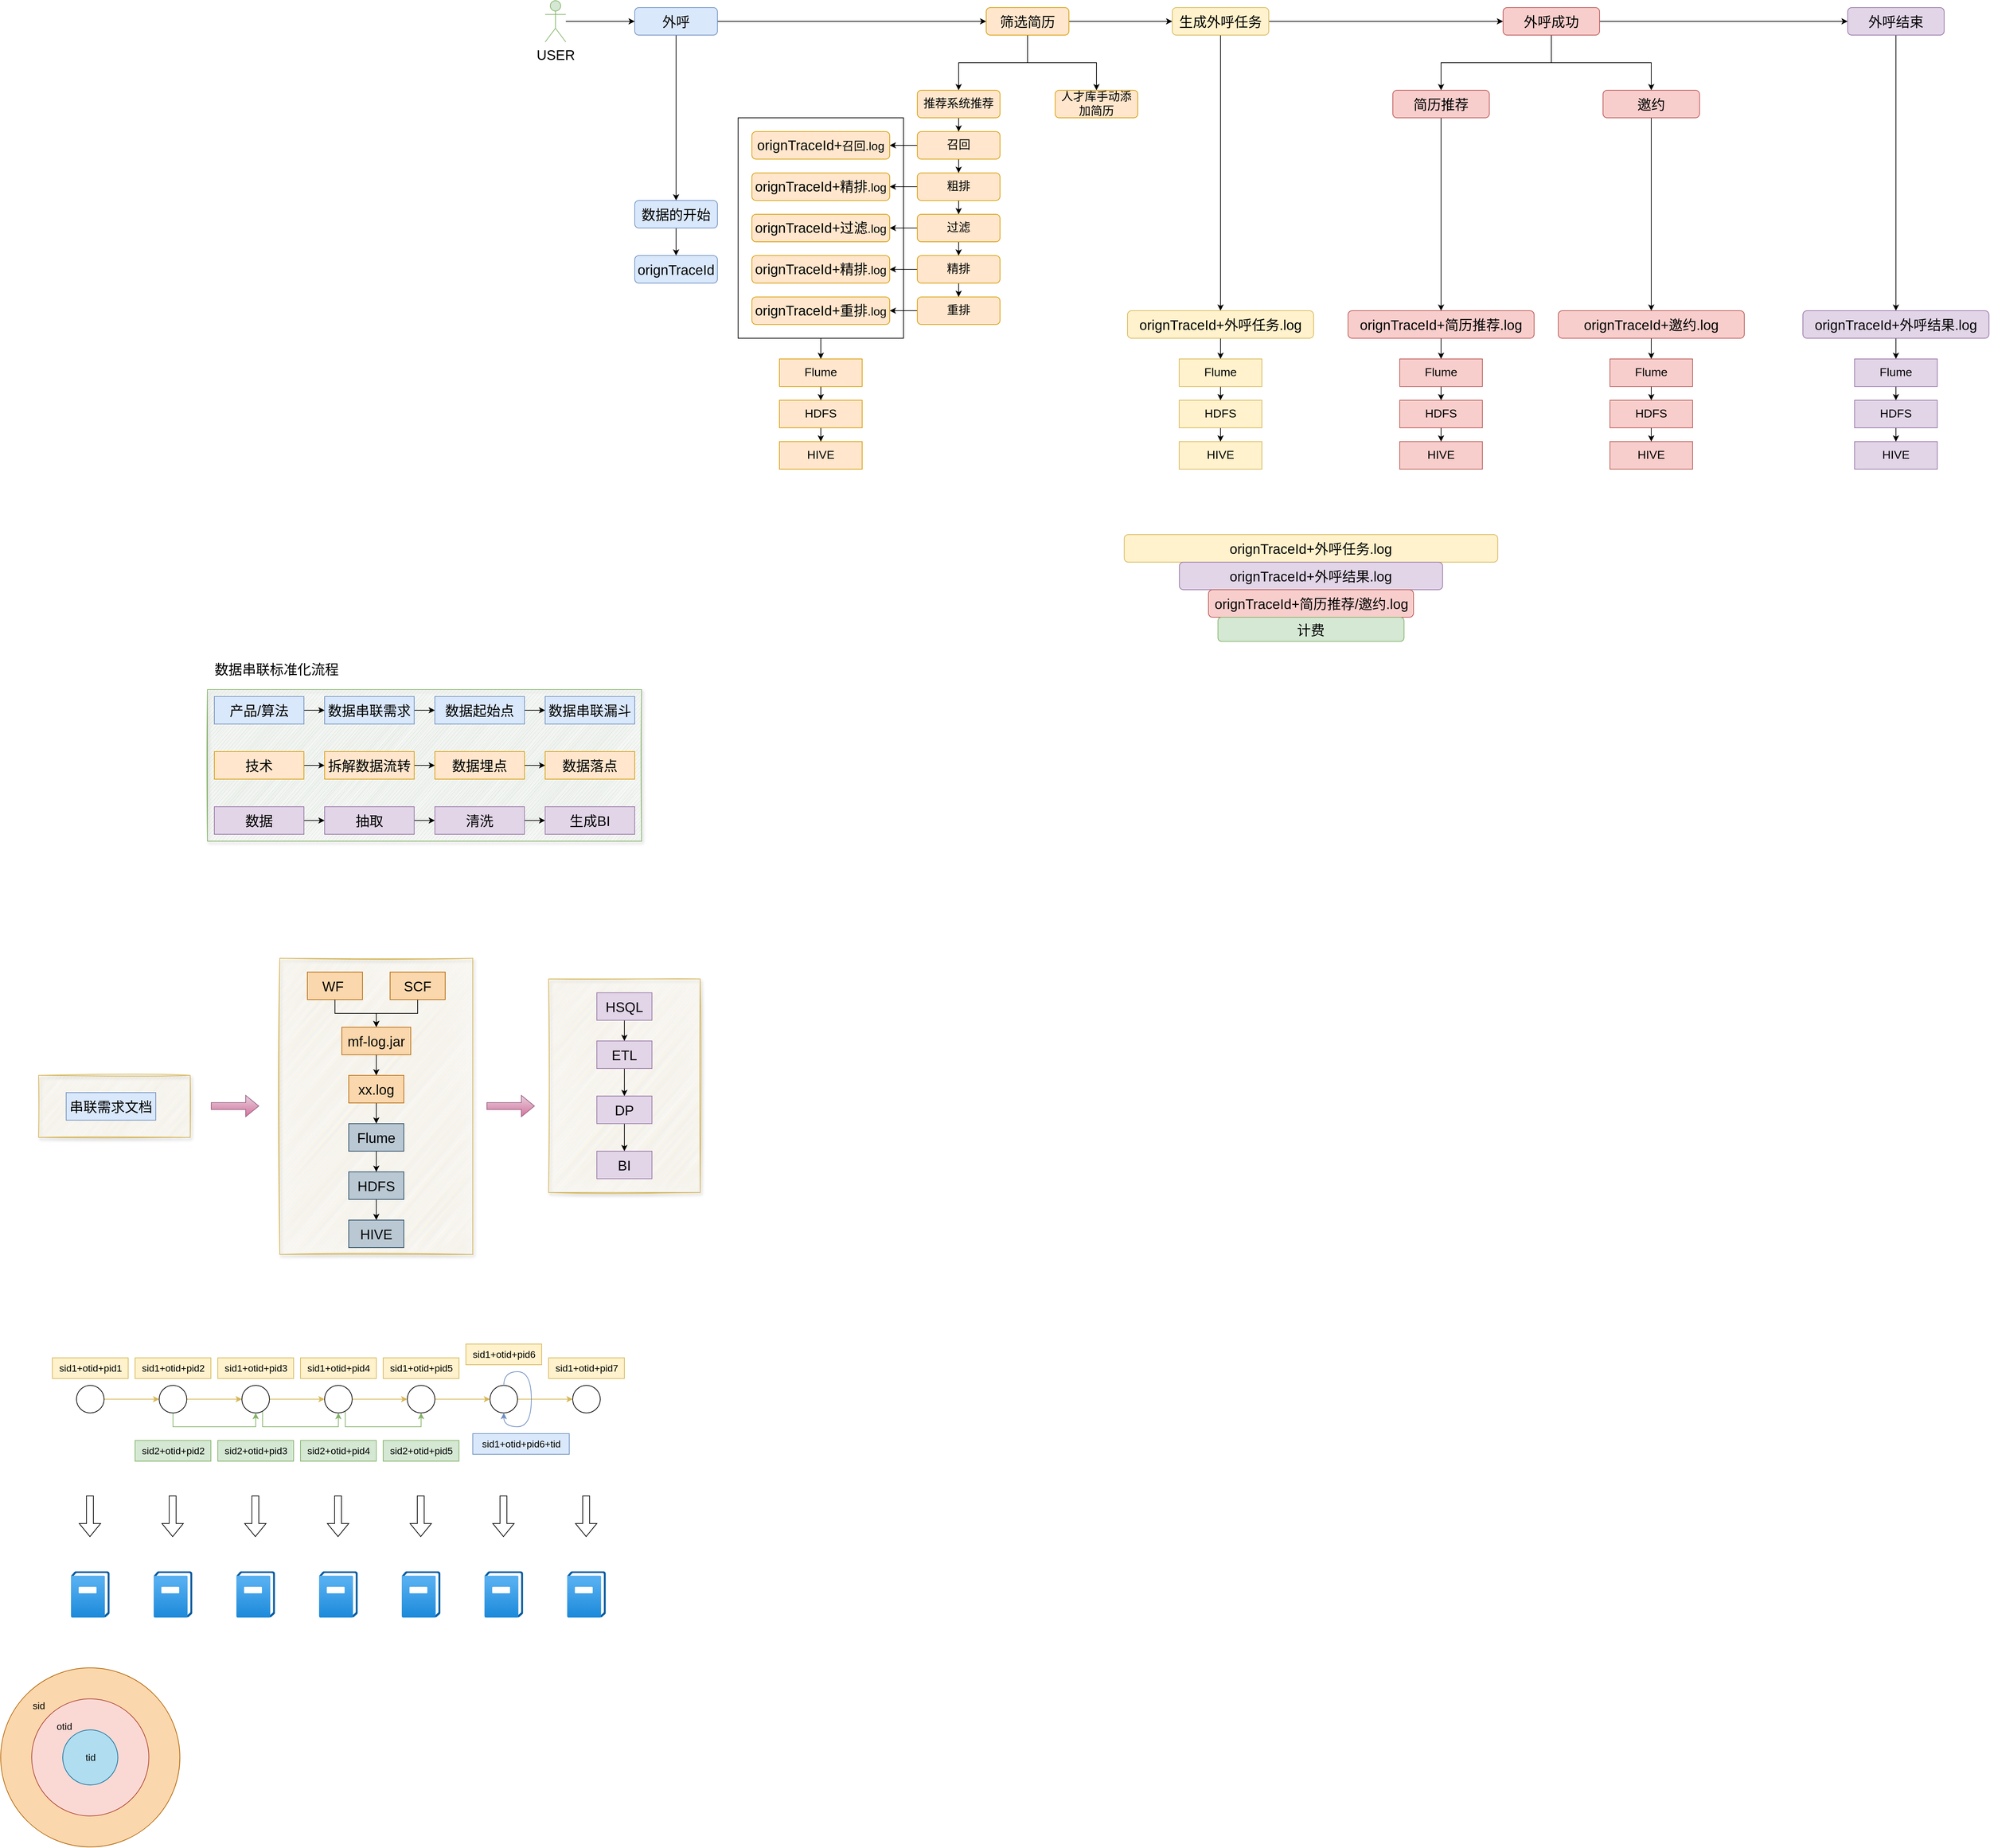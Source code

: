 <mxfile version="20.0.3" type="github">
  <diagram id="xOUsxIlK6oIiUv3rC6Rv" name="第 1 页">
    <mxGraphModel dx="2546" dy="614" grid="1" gridSize="10" guides="1" tooltips="1" connect="1" arrows="1" fold="1" page="0" pageScale="1" pageWidth="827" pageHeight="1169" math="0" shadow="0">
      <root>
        <mxCell id="0" />
        <mxCell id="1" parent="0" />
        <mxCell id="oA8SyphGOp0ClJ99qhTZ-39" value="" style="rounded=0;whiteSpace=wrap;html=1;shadow=1;glass=0;sketch=1;fontSize=20;fillColor=#fff2cc;strokeColor=#d6b656;" parent="1" vertex="1">
          <mxGeometry x="-1025" y="1540" width="280" height="430" as="geometry" />
        </mxCell>
        <mxCell id="oA8SyphGOp0ClJ99qhTZ-24" value="" style="rounded=0;whiteSpace=wrap;html=1;fontSize=20;fillColor=#d5e8d4;strokeColor=#82b366;glass=0;sketch=1;shadow=1;" parent="1" vertex="1">
          <mxGeometry x="-1130" y="1150" width="630" height="220" as="geometry" />
        </mxCell>
        <mxCell id="tTsnOzftI8GA2xI-hcc--51" value="" style="edgeStyle=orthogonalEdgeStyle;rounded=0;orthogonalLoop=1;jettySize=auto;html=1;fontSize=17;" parent="1" source="tTsnOzftI8GA2xI-hcc--47" target="tTsnOzftI8GA2xI-hcc--50" edge="1">
          <mxGeometry relative="1" as="geometry" />
        </mxCell>
        <mxCell id="tTsnOzftI8GA2xI-hcc--47" value="" style="rounded=0;whiteSpace=wrap;html=1;fontSize=17;" parent="1" vertex="1">
          <mxGeometry x="-360" y="320" width="240" height="320" as="geometry" />
        </mxCell>
        <mxCell id="tTsnOzftI8GA2xI-hcc--3" value="" style="edgeStyle=orthogonalEdgeStyle;rounded=0;orthogonalLoop=1;jettySize=auto;html=1;fontSize=20;" parent="1" source="tTsnOzftI8GA2xI-hcc--1" target="tTsnOzftI8GA2xI-hcc--2" edge="1">
          <mxGeometry relative="1" as="geometry" />
        </mxCell>
        <mxCell id="tTsnOzftI8GA2xI-hcc--17" value="" style="edgeStyle=orthogonalEdgeStyle;rounded=0;orthogonalLoop=1;jettySize=auto;html=1;fontSize=17;" parent="1" source="tTsnOzftI8GA2xI-hcc--1" target="tTsnOzftI8GA2xI-hcc--16" edge="1">
          <mxGeometry relative="1" as="geometry" />
        </mxCell>
        <mxCell id="tTsnOzftI8GA2xI-hcc--1" value="外呼" style="rounded=1;whiteSpace=wrap;html=1;fontSize=20;fillColor=#dae8fc;strokeColor=#6c8ebf;" parent="1" vertex="1">
          <mxGeometry x="-510" y="160" width="120" height="40" as="geometry" />
        </mxCell>
        <mxCell id="tTsnOzftI8GA2xI-hcc--5" value="" style="edgeStyle=orthogonalEdgeStyle;rounded=0;orthogonalLoop=1;jettySize=auto;html=1;fontSize=20;" parent="1" source="tTsnOzftI8GA2xI-hcc--2" target="tTsnOzftI8GA2xI-hcc--4" edge="1">
          <mxGeometry relative="1" as="geometry" />
        </mxCell>
        <mxCell id="tTsnOzftI8GA2xI-hcc--13" value="" style="edgeStyle=orthogonalEdgeStyle;rounded=0;orthogonalLoop=1;jettySize=auto;html=1;fontSize=20;" parent="1" source="tTsnOzftI8GA2xI-hcc--2" target="tTsnOzftI8GA2xI-hcc--12" edge="1">
          <mxGeometry relative="1" as="geometry" />
        </mxCell>
        <mxCell id="tTsnOzftI8GA2xI-hcc--15" value="" style="edgeStyle=orthogonalEdgeStyle;rounded=0;orthogonalLoop=1;jettySize=auto;html=1;fontSize=20;" parent="1" source="tTsnOzftI8GA2xI-hcc--2" target="tTsnOzftI8GA2xI-hcc--14" edge="1">
          <mxGeometry relative="1" as="geometry" />
        </mxCell>
        <mxCell id="tTsnOzftI8GA2xI-hcc--2" value="筛选简历" style="rounded=1;whiteSpace=wrap;html=1;fontSize=20;fillColor=#ffe6cc;strokeColor=#d79b00;" parent="1" vertex="1">
          <mxGeometry y="160" width="120" height="40" as="geometry" />
        </mxCell>
        <mxCell id="tTsnOzftI8GA2xI-hcc--7" value="" style="edgeStyle=orthogonalEdgeStyle;rounded=0;orthogonalLoop=1;jettySize=auto;html=1;fontSize=20;" parent="1" source="tTsnOzftI8GA2xI-hcc--4" target="tTsnOzftI8GA2xI-hcc--6" edge="1">
          <mxGeometry relative="1" as="geometry" />
        </mxCell>
        <mxCell id="tTsnOzftI8GA2xI-hcc--63" value="" style="edgeStyle=orthogonalEdgeStyle;rounded=0;orthogonalLoop=1;jettySize=auto;html=1;fontSize=17;" parent="1" source="tTsnOzftI8GA2xI-hcc--4" target="tTsnOzftI8GA2xI-hcc--62" edge="1">
          <mxGeometry relative="1" as="geometry" />
        </mxCell>
        <mxCell id="tTsnOzftI8GA2xI-hcc--4" value="生成外呼任务" style="rounded=1;whiteSpace=wrap;html=1;fontSize=20;fillColor=#fff2cc;strokeColor=#d6b656;" parent="1" vertex="1">
          <mxGeometry x="270" y="160" width="140" height="40" as="geometry" />
        </mxCell>
        <mxCell id="tTsnOzftI8GA2xI-hcc--9" value="" style="edgeStyle=orthogonalEdgeStyle;rounded=0;orthogonalLoop=1;jettySize=auto;html=1;fontSize=20;" parent="1" source="tTsnOzftI8GA2xI-hcc--6" target="tTsnOzftI8GA2xI-hcc--8" edge="1">
          <mxGeometry relative="1" as="geometry" />
        </mxCell>
        <mxCell id="tTsnOzftI8GA2xI-hcc--19" value="" style="edgeStyle=orthogonalEdgeStyle;rounded=0;orthogonalLoop=1;jettySize=auto;html=1;fontSize=17;" parent="1" source="tTsnOzftI8GA2xI-hcc--6" target="tTsnOzftI8GA2xI-hcc--18" edge="1">
          <mxGeometry relative="1" as="geometry">
            <Array as="points">
              <mxPoint x="820" y="240" />
              <mxPoint x="660" y="240" />
            </Array>
          </mxGeometry>
        </mxCell>
        <mxCell id="tTsnOzftI8GA2xI-hcc--87" style="edgeStyle=orthogonalEdgeStyle;rounded=0;orthogonalLoop=1;jettySize=auto;html=1;entryX=0.5;entryY=0;entryDx=0;entryDy=0;fontSize=17;" parent="1" source="tTsnOzftI8GA2xI-hcc--6" target="tTsnOzftI8GA2xI-hcc--20" edge="1">
          <mxGeometry relative="1" as="geometry">
            <Array as="points">
              <mxPoint x="820" y="240" />
              <mxPoint x="965" y="240" />
            </Array>
          </mxGeometry>
        </mxCell>
        <mxCell id="tTsnOzftI8GA2xI-hcc--6" value="外呼成功" style="rounded=1;whiteSpace=wrap;html=1;fontSize=20;fillColor=#f8cecc;strokeColor=#b85450;" parent="1" vertex="1">
          <mxGeometry x="750" y="160" width="140" height="40" as="geometry" />
        </mxCell>
        <mxCell id="tTsnOzftI8GA2xI-hcc--95" style="edgeStyle=orthogonalEdgeStyle;rounded=0;orthogonalLoop=1;jettySize=auto;html=1;entryX=0.5;entryY=0;entryDx=0;entryDy=0;fontSize=17;" parent="1" source="tTsnOzftI8GA2xI-hcc--8" target="tTsnOzftI8GA2xI-hcc--89" edge="1">
          <mxGeometry relative="1" as="geometry" />
        </mxCell>
        <mxCell id="tTsnOzftI8GA2xI-hcc--8" value="外呼结束" style="rounded=1;whiteSpace=wrap;html=1;fontSize=20;fillColor=#e1d5e7;strokeColor=#9673a6;" parent="1" vertex="1">
          <mxGeometry x="1250" y="160" width="140" height="40" as="geometry" />
        </mxCell>
        <mxCell id="tTsnOzftI8GA2xI-hcc--11" style="edgeStyle=orthogonalEdgeStyle;rounded=0;orthogonalLoop=1;jettySize=auto;html=1;entryX=0;entryY=0.5;entryDx=0;entryDy=0;fontSize=20;" parent="1" source="tTsnOzftI8GA2xI-hcc--10" target="tTsnOzftI8GA2xI-hcc--1" edge="1">
          <mxGeometry relative="1" as="geometry" />
        </mxCell>
        <mxCell id="tTsnOzftI8GA2xI-hcc--10" value="USER" style="shape=umlActor;verticalLabelPosition=bottom;verticalAlign=top;html=1;outlineConnect=0;fontSize=20;fillColor=#d5e8d4;strokeColor=#82b366;" parent="1" vertex="1">
          <mxGeometry x="-640" y="150" width="30" height="60" as="geometry" />
        </mxCell>
        <mxCell id="tTsnOzftI8GA2xI-hcc--25" value="" style="edgeStyle=orthogonalEdgeStyle;rounded=0;orthogonalLoop=1;jettySize=auto;html=1;fontSize=17;" parent="1" source="tTsnOzftI8GA2xI-hcc--12" target="tTsnOzftI8GA2xI-hcc--24" edge="1">
          <mxGeometry relative="1" as="geometry" />
        </mxCell>
        <mxCell id="tTsnOzftI8GA2xI-hcc--12" value="推荐系统推荐" style="rounded=1;whiteSpace=wrap;html=1;fontSize=17;fillColor=#ffe6cc;strokeColor=#d79b00;" parent="1" vertex="1">
          <mxGeometry x="-100" y="280" width="120" height="40" as="geometry" />
        </mxCell>
        <mxCell id="tTsnOzftI8GA2xI-hcc--14" value="人才库手动添加简历" style="rounded=1;whiteSpace=wrap;html=1;fontSize=17;fillColor=#ffe6cc;strokeColor=#d79b00;" parent="1" vertex="1">
          <mxGeometry x="100" y="280" width="120" height="40" as="geometry" />
        </mxCell>
        <mxCell id="tTsnOzftI8GA2xI-hcc--23" value="" style="edgeStyle=orthogonalEdgeStyle;rounded=0;orthogonalLoop=1;jettySize=auto;html=1;fontSize=17;" parent="1" source="tTsnOzftI8GA2xI-hcc--16" target="tTsnOzftI8GA2xI-hcc--22" edge="1">
          <mxGeometry relative="1" as="geometry" />
        </mxCell>
        <mxCell id="tTsnOzftI8GA2xI-hcc--16" value="数据的开始" style="rounded=1;whiteSpace=wrap;html=1;fontSize=20;fillColor=#dae8fc;strokeColor=#6c8ebf;" parent="1" vertex="1">
          <mxGeometry x="-510" y="440" width="120" height="40" as="geometry" />
        </mxCell>
        <mxCell id="tTsnOzftI8GA2xI-hcc--85" style="edgeStyle=orthogonalEdgeStyle;rounded=0;orthogonalLoop=1;jettySize=auto;html=1;entryX=0.5;entryY=0;entryDx=0;entryDy=0;fontSize=17;" parent="1" source="tTsnOzftI8GA2xI-hcc--18" target="tTsnOzftI8GA2xI-hcc--72" edge="1">
          <mxGeometry relative="1" as="geometry" />
        </mxCell>
        <mxCell id="tTsnOzftI8GA2xI-hcc--18" value="简历推荐" style="rounded=1;whiteSpace=wrap;html=1;fontSize=20;fillColor=#f8cecc;strokeColor=#b85450;" parent="1" vertex="1">
          <mxGeometry x="590" y="280" width="140" height="40" as="geometry" />
        </mxCell>
        <mxCell id="tTsnOzftI8GA2xI-hcc--86" style="edgeStyle=orthogonalEdgeStyle;rounded=0;orthogonalLoop=1;jettySize=auto;html=1;fontSize=17;" parent="1" source="tTsnOzftI8GA2xI-hcc--20" target="tTsnOzftI8GA2xI-hcc--79" edge="1">
          <mxGeometry relative="1" as="geometry" />
        </mxCell>
        <mxCell id="tTsnOzftI8GA2xI-hcc--20" value="邀约" style="rounded=1;whiteSpace=wrap;html=1;fontSize=20;fillColor=#f8cecc;strokeColor=#b85450;" parent="1" vertex="1">
          <mxGeometry x="895" y="280" width="140" height="40" as="geometry" />
        </mxCell>
        <mxCell id="tTsnOzftI8GA2xI-hcc--22" value="orignTraceId" style="rounded=1;whiteSpace=wrap;html=1;fontSize=20;fillColor=#dae8fc;strokeColor=#6c8ebf;" parent="1" vertex="1">
          <mxGeometry x="-510" y="520" width="120" height="40" as="geometry" />
        </mxCell>
        <mxCell id="tTsnOzftI8GA2xI-hcc--27" value="" style="edgeStyle=orthogonalEdgeStyle;rounded=0;orthogonalLoop=1;jettySize=auto;html=1;fontSize=17;" parent="1" source="tTsnOzftI8GA2xI-hcc--24" target="tTsnOzftI8GA2xI-hcc--26" edge="1">
          <mxGeometry relative="1" as="geometry" />
        </mxCell>
        <mxCell id="tTsnOzftI8GA2xI-hcc--46" style="edgeStyle=orthogonalEdgeStyle;rounded=0;orthogonalLoop=1;jettySize=auto;html=1;fontSize=17;" parent="1" source="tTsnOzftI8GA2xI-hcc--24" target="tTsnOzftI8GA2xI-hcc--34" edge="1">
          <mxGeometry relative="1" as="geometry" />
        </mxCell>
        <mxCell id="tTsnOzftI8GA2xI-hcc--24" value="召回" style="rounded=1;whiteSpace=wrap;html=1;fontSize=17;fillColor=#ffe6cc;strokeColor=#d79b00;" parent="1" vertex="1">
          <mxGeometry x="-100" y="340" width="120" height="40" as="geometry" />
        </mxCell>
        <mxCell id="tTsnOzftI8GA2xI-hcc--29" value="" style="edgeStyle=orthogonalEdgeStyle;rounded=0;orthogonalLoop=1;jettySize=auto;html=1;fontSize=17;" parent="1" source="tTsnOzftI8GA2xI-hcc--26" target="tTsnOzftI8GA2xI-hcc--28" edge="1">
          <mxGeometry relative="1" as="geometry" />
        </mxCell>
        <mxCell id="tTsnOzftI8GA2xI-hcc--44" style="edgeStyle=orthogonalEdgeStyle;rounded=0;orthogonalLoop=1;jettySize=auto;html=1;fontSize=17;" parent="1" source="tTsnOzftI8GA2xI-hcc--26" target="tTsnOzftI8GA2xI-hcc--36" edge="1">
          <mxGeometry relative="1" as="geometry" />
        </mxCell>
        <mxCell id="tTsnOzftI8GA2xI-hcc--26" value="粗排" style="rounded=1;whiteSpace=wrap;html=1;fontSize=17;fillColor=#ffe6cc;strokeColor=#d79b00;" parent="1" vertex="1">
          <mxGeometry x="-100" y="400" width="120" height="40" as="geometry" />
        </mxCell>
        <mxCell id="tTsnOzftI8GA2xI-hcc--31" value="" style="edgeStyle=orthogonalEdgeStyle;rounded=0;orthogonalLoop=1;jettySize=auto;html=1;fontSize=17;" parent="1" source="tTsnOzftI8GA2xI-hcc--28" target="tTsnOzftI8GA2xI-hcc--30" edge="1">
          <mxGeometry relative="1" as="geometry" />
        </mxCell>
        <mxCell id="tTsnOzftI8GA2xI-hcc--45" style="edgeStyle=orthogonalEdgeStyle;rounded=0;orthogonalLoop=1;jettySize=auto;html=1;fontSize=17;" parent="1" source="tTsnOzftI8GA2xI-hcc--28" target="tTsnOzftI8GA2xI-hcc--37" edge="1">
          <mxGeometry relative="1" as="geometry" />
        </mxCell>
        <mxCell id="tTsnOzftI8GA2xI-hcc--28" value="过滤" style="rounded=1;whiteSpace=wrap;html=1;fontSize=17;fillColor=#ffe6cc;strokeColor=#d79b00;" parent="1" vertex="1">
          <mxGeometry x="-100" y="460" width="120" height="40" as="geometry" />
        </mxCell>
        <mxCell id="tTsnOzftI8GA2xI-hcc--33" value="" style="edgeStyle=orthogonalEdgeStyle;rounded=0;orthogonalLoop=1;jettySize=auto;html=1;fontSize=17;" parent="1" source="tTsnOzftI8GA2xI-hcc--30" target="tTsnOzftI8GA2xI-hcc--32" edge="1">
          <mxGeometry relative="1" as="geometry" />
        </mxCell>
        <mxCell id="tTsnOzftI8GA2xI-hcc--42" style="edgeStyle=orthogonalEdgeStyle;rounded=0;orthogonalLoop=1;jettySize=auto;html=1;fontSize=17;" parent="1" source="tTsnOzftI8GA2xI-hcc--30" target="tTsnOzftI8GA2xI-hcc--38" edge="1">
          <mxGeometry relative="1" as="geometry" />
        </mxCell>
        <mxCell id="tTsnOzftI8GA2xI-hcc--30" value="精排" style="rounded=1;whiteSpace=wrap;html=1;fontSize=17;fillColor=#ffe6cc;strokeColor=#d79b00;" parent="1" vertex="1">
          <mxGeometry x="-100" y="520" width="120" height="40" as="geometry" />
        </mxCell>
        <mxCell id="tTsnOzftI8GA2xI-hcc--43" style="edgeStyle=orthogonalEdgeStyle;rounded=0;orthogonalLoop=1;jettySize=auto;html=1;fontSize=17;" parent="1" source="tTsnOzftI8GA2xI-hcc--32" target="tTsnOzftI8GA2xI-hcc--39" edge="1">
          <mxGeometry relative="1" as="geometry" />
        </mxCell>
        <mxCell id="tTsnOzftI8GA2xI-hcc--32" value="重排" style="rounded=1;whiteSpace=wrap;html=1;fontSize=17;fillColor=#ffe6cc;strokeColor=#d79b00;" parent="1" vertex="1">
          <mxGeometry x="-100" y="580" width="120" height="40" as="geometry" />
        </mxCell>
        <mxCell id="tTsnOzftI8GA2xI-hcc--34" value="&lt;span style=&quot;font-size: 20px;&quot;&gt;orignTraceId+&lt;/span&gt;召回.log" style="rounded=1;whiteSpace=wrap;html=1;fontSize=17;fillColor=#ffe6cc;strokeColor=#d79b00;" parent="1" vertex="1">
          <mxGeometry x="-340" y="340" width="200" height="40" as="geometry" />
        </mxCell>
        <mxCell id="tTsnOzftI8GA2xI-hcc--36" value="&lt;span style=&quot;font-size: 20px;&quot;&gt;orignTraceId+精排&lt;/span&gt;.log" style="rounded=1;whiteSpace=wrap;html=1;fontSize=17;fillColor=#ffe6cc;strokeColor=#d79b00;" parent="1" vertex="1">
          <mxGeometry x="-340" y="400" width="200" height="40" as="geometry" />
        </mxCell>
        <mxCell id="tTsnOzftI8GA2xI-hcc--37" value="&lt;span style=&quot;font-size: 20px;&quot;&gt;orignTraceId+过滤&lt;/span&gt;.log" style="rounded=1;whiteSpace=wrap;html=1;fontSize=17;fillColor=#ffe6cc;strokeColor=#d79b00;" parent="1" vertex="1">
          <mxGeometry x="-340" y="460" width="200" height="40" as="geometry" />
        </mxCell>
        <mxCell id="tTsnOzftI8GA2xI-hcc--38" value="&lt;span style=&quot;font-size: 20px;&quot;&gt;orignTraceId+精排&lt;/span&gt;.log" style="rounded=1;whiteSpace=wrap;html=1;fontSize=17;fillColor=#ffe6cc;strokeColor=#d79b00;" parent="1" vertex="1">
          <mxGeometry x="-340" y="520" width="200" height="40" as="geometry" />
        </mxCell>
        <mxCell id="tTsnOzftI8GA2xI-hcc--39" value="&lt;span style=&quot;font-size: 20px;&quot;&gt;orignTraceId+重排&lt;/span&gt;.log" style="rounded=1;whiteSpace=wrap;html=1;fontSize=17;fillColor=#ffe6cc;strokeColor=#d79b00;" parent="1" vertex="1">
          <mxGeometry x="-340" y="580" width="200" height="40" as="geometry" />
        </mxCell>
        <mxCell id="tTsnOzftI8GA2xI-hcc--53" value="" style="edgeStyle=orthogonalEdgeStyle;rounded=0;orthogonalLoop=1;jettySize=auto;html=1;fontSize=17;" parent="1" source="tTsnOzftI8GA2xI-hcc--50" target="tTsnOzftI8GA2xI-hcc--52" edge="1">
          <mxGeometry relative="1" as="geometry" />
        </mxCell>
        <mxCell id="tTsnOzftI8GA2xI-hcc--50" value="Flume" style="whiteSpace=wrap;html=1;fontSize=17;rounded=0;fillColor=#ffe6cc;strokeColor=#d79b00;" parent="1" vertex="1">
          <mxGeometry x="-300" y="670" width="120" height="40" as="geometry" />
        </mxCell>
        <mxCell id="tTsnOzftI8GA2xI-hcc--55" value="" style="edgeStyle=orthogonalEdgeStyle;rounded=0;orthogonalLoop=1;jettySize=auto;html=1;fontSize=17;" parent="1" source="tTsnOzftI8GA2xI-hcc--52" target="tTsnOzftI8GA2xI-hcc--54" edge="1">
          <mxGeometry relative="1" as="geometry" />
        </mxCell>
        <mxCell id="tTsnOzftI8GA2xI-hcc--52" value="HDFS" style="whiteSpace=wrap;html=1;fontSize=17;rounded=0;fillColor=#ffe6cc;strokeColor=#d79b00;" parent="1" vertex="1">
          <mxGeometry x="-300" y="730" width="120" height="40" as="geometry" />
        </mxCell>
        <mxCell id="tTsnOzftI8GA2xI-hcc--54" value="HIVE" style="whiteSpace=wrap;html=1;fontSize=17;rounded=0;fillColor=#ffe6cc;strokeColor=#d79b00;" parent="1" vertex="1">
          <mxGeometry x="-300" y="790" width="120" height="40" as="geometry" />
        </mxCell>
        <mxCell id="tTsnOzftI8GA2xI-hcc--70" style="edgeStyle=orthogonalEdgeStyle;rounded=0;orthogonalLoop=1;jettySize=auto;html=1;entryX=0.5;entryY=0;entryDx=0;entryDy=0;fontSize=17;" parent="1" source="tTsnOzftI8GA2xI-hcc--62" target="tTsnOzftI8GA2xI-hcc--66" edge="1">
          <mxGeometry relative="1" as="geometry" />
        </mxCell>
        <mxCell id="tTsnOzftI8GA2xI-hcc--62" value="orignTraceId+外呼任务.log" style="rounded=1;whiteSpace=wrap;html=1;fontSize=20;fillColor=#fff2cc;strokeColor=#d6b656;" parent="1" vertex="1">
          <mxGeometry x="205" y="600" width="270" height="40" as="geometry" />
        </mxCell>
        <mxCell id="tTsnOzftI8GA2xI-hcc--65" value="" style="edgeStyle=orthogonalEdgeStyle;rounded=0;orthogonalLoop=1;jettySize=auto;html=1;fontSize=17;" parent="1" source="tTsnOzftI8GA2xI-hcc--66" target="tTsnOzftI8GA2xI-hcc--68" edge="1">
          <mxGeometry relative="1" as="geometry" />
        </mxCell>
        <mxCell id="tTsnOzftI8GA2xI-hcc--66" value="Flume" style="whiteSpace=wrap;html=1;fontSize=17;rounded=0;fillColor=#fff2cc;strokeColor=#d6b656;" parent="1" vertex="1">
          <mxGeometry x="280" y="670" width="120" height="40" as="geometry" />
        </mxCell>
        <mxCell id="tTsnOzftI8GA2xI-hcc--67" value="" style="edgeStyle=orthogonalEdgeStyle;rounded=0;orthogonalLoop=1;jettySize=auto;html=1;fontSize=17;" parent="1" source="tTsnOzftI8GA2xI-hcc--68" target="tTsnOzftI8GA2xI-hcc--69" edge="1">
          <mxGeometry relative="1" as="geometry" />
        </mxCell>
        <mxCell id="tTsnOzftI8GA2xI-hcc--68" value="HDFS" style="whiteSpace=wrap;html=1;fontSize=17;rounded=0;fillColor=#fff2cc;strokeColor=#d6b656;" parent="1" vertex="1">
          <mxGeometry x="280" y="730" width="120" height="40" as="geometry" />
        </mxCell>
        <mxCell id="tTsnOzftI8GA2xI-hcc--69" value="HIVE" style="whiteSpace=wrap;html=1;fontSize=17;rounded=0;fillColor=#fff2cc;strokeColor=#d6b656;" parent="1" vertex="1">
          <mxGeometry x="280" y="790" width="120" height="40" as="geometry" />
        </mxCell>
        <mxCell id="tTsnOzftI8GA2xI-hcc--71" style="edgeStyle=orthogonalEdgeStyle;rounded=0;orthogonalLoop=1;jettySize=auto;html=1;entryX=0.5;entryY=0;entryDx=0;entryDy=0;fontSize=17;" parent="1" source="tTsnOzftI8GA2xI-hcc--72" target="tTsnOzftI8GA2xI-hcc--74" edge="1">
          <mxGeometry relative="1" as="geometry" />
        </mxCell>
        <mxCell id="tTsnOzftI8GA2xI-hcc--72" value="orignTraceId+简历推荐.log" style="rounded=1;whiteSpace=wrap;html=1;fontSize=20;fillColor=#f8cecc;strokeColor=#b85450;" parent="1" vertex="1">
          <mxGeometry x="525" y="600" width="270" height="40" as="geometry" />
        </mxCell>
        <mxCell id="tTsnOzftI8GA2xI-hcc--73" value="" style="edgeStyle=orthogonalEdgeStyle;rounded=0;orthogonalLoop=1;jettySize=auto;html=1;fontSize=17;" parent="1" source="tTsnOzftI8GA2xI-hcc--74" target="tTsnOzftI8GA2xI-hcc--76" edge="1">
          <mxGeometry relative="1" as="geometry" />
        </mxCell>
        <mxCell id="tTsnOzftI8GA2xI-hcc--74" value="Flume" style="whiteSpace=wrap;html=1;fontSize=17;rounded=0;fillColor=#f8cecc;strokeColor=#b85450;" parent="1" vertex="1">
          <mxGeometry x="600" y="670" width="120" height="40" as="geometry" />
        </mxCell>
        <mxCell id="tTsnOzftI8GA2xI-hcc--75" value="" style="edgeStyle=orthogonalEdgeStyle;rounded=0;orthogonalLoop=1;jettySize=auto;html=1;fontSize=17;" parent="1" source="tTsnOzftI8GA2xI-hcc--76" target="tTsnOzftI8GA2xI-hcc--77" edge="1">
          <mxGeometry relative="1" as="geometry" />
        </mxCell>
        <mxCell id="tTsnOzftI8GA2xI-hcc--76" value="HDFS" style="whiteSpace=wrap;html=1;fontSize=17;rounded=0;fillColor=#f8cecc;strokeColor=#b85450;" parent="1" vertex="1">
          <mxGeometry x="600" y="730" width="120" height="40" as="geometry" />
        </mxCell>
        <mxCell id="tTsnOzftI8GA2xI-hcc--77" value="HIVE" style="whiteSpace=wrap;html=1;fontSize=17;rounded=0;fillColor=#f8cecc;strokeColor=#b85450;" parent="1" vertex="1">
          <mxGeometry x="600" y="790" width="120" height="40" as="geometry" />
        </mxCell>
        <mxCell id="tTsnOzftI8GA2xI-hcc--78" style="edgeStyle=orthogonalEdgeStyle;rounded=0;orthogonalLoop=1;jettySize=auto;html=1;entryX=0.5;entryY=0;entryDx=0;entryDy=0;fontSize=17;" parent="1" source="tTsnOzftI8GA2xI-hcc--79" target="tTsnOzftI8GA2xI-hcc--81" edge="1">
          <mxGeometry relative="1" as="geometry" />
        </mxCell>
        <mxCell id="tTsnOzftI8GA2xI-hcc--79" value="orignTraceId+邀约.log" style="rounded=1;whiteSpace=wrap;html=1;fontSize=20;fillColor=#f8cecc;strokeColor=#b85450;" parent="1" vertex="1">
          <mxGeometry x="830" y="600" width="270" height="40" as="geometry" />
        </mxCell>
        <mxCell id="tTsnOzftI8GA2xI-hcc--80" value="" style="edgeStyle=orthogonalEdgeStyle;rounded=0;orthogonalLoop=1;jettySize=auto;html=1;fontSize=17;" parent="1" source="tTsnOzftI8GA2xI-hcc--81" target="tTsnOzftI8GA2xI-hcc--83" edge="1">
          <mxGeometry relative="1" as="geometry" />
        </mxCell>
        <mxCell id="tTsnOzftI8GA2xI-hcc--81" value="Flume" style="whiteSpace=wrap;html=1;fontSize=17;rounded=0;fillColor=#f8cecc;strokeColor=#b85450;" parent="1" vertex="1">
          <mxGeometry x="905" y="670" width="120" height="40" as="geometry" />
        </mxCell>
        <mxCell id="tTsnOzftI8GA2xI-hcc--82" value="" style="edgeStyle=orthogonalEdgeStyle;rounded=0;orthogonalLoop=1;jettySize=auto;html=1;fontSize=17;" parent="1" source="tTsnOzftI8GA2xI-hcc--83" target="tTsnOzftI8GA2xI-hcc--84" edge="1">
          <mxGeometry relative="1" as="geometry" />
        </mxCell>
        <mxCell id="tTsnOzftI8GA2xI-hcc--83" value="HDFS" style="whiteSpace=wrap;html=1;fontSize=17;rounded=0;fillColor=#f8cecc;strokeColor=#b85450;" parent="1" vertex="1">
          <mxGeometry x="905" y="730" width="120" height="40" as="geometry" />
        </mxCell>
        <mxCell id="tTsnOzftI8GA2xI-hcc--84" value="HIVE" style="whiteSpace=wrap;html=1;fontSize=17;rounded=0;fillColor=#f8cecc;strokeColor=#b85450;" parent="1" vertex="1">
          <mxGeometry x="905" y="790" width="120" height="40" as="geometry" />
        </mxCell>
        <mxCell id="tTsnOzftI8GA2xI-hcc--88" style="edgeStyle=orthogonalEdgeStyle;rounded=0;orthogonalLoop=1;jettySize=auto;html=1;entryX=0.5;entryY=0;entryDx=0;entryDy=0;fontSize=17;" parent="1" source="tTsnOzftI8GA2xI-hcc--89" target="tTsnOzftI8GA2xI-hcc--91" edge="1">
          <mxGeometry relative="1" as="geometry" />
        </mxCell>
        <mxCell id="tTsnOzftI8GA2xI-hcc--89" value="orignTraceId+外呼结果.log" style="rounded=1;whiteSpace=wrap;html=1;fontSize=20;fillColor=#e1d5e7;strokeColor=#9673a6;" parent="1" vertex="1">
          <mxGeometry x="1185" y="600" width="270" height="40" as="geometry" />
        </mxCell>
        <mxCell id="tTsnOzftI8GA2xI-hcc--90" value="" style="edgeStyle=orthogonalEdgeStyle;rounded=0;orthogonalLoop=1;jettySize=auto;html=1;fontSize=17;" parent="1" source="tTsnOzftI8GA2xI-hcc--91" target="tTsnOzftI8GA2xI-hcc--93" edge="1">
          <mxGeometry relative="1" as="geometry" />
        </mxCell>
        <mxCell id="tTsnOzftI8GA2xI-hcc--91" value="Flume" style="whiteSpace=wrap;html=1;fontSize=17;rounded=0;fillColor=#e1d5e7;strokeColor=#9673a6;" parent="1" vertex="1">
          <mxGeometry x="1260" y="670" width="120" height="40" as="geometry" />
        </mxCell>
        <mxCell id="tTsnOzftI8GA2xI-hcc--92" value="" style="edgeStyle=orthogonalEdgeStyle;rounded=0;orthogonalLoop=1;jettySize=auto;html=1;fontSize=17;" parent="1" source="tTsnOzftI8GA2xI-hcc--93" target="tTsnOzftI8GA2xI-hcc--94" edge="1">
          <mxGeometry relative="1" as="geometry" />
        </mxCell>
        <mxCell id="tTsnOzftI8GA2xI-hcc--93" value="HDFS" style="whiteSpace=wrap;html=1;fontSize=17;rounded=0;fillColor=#e1d5e7;strokeColor=#9673a6;" parent="1" vertex="1">
          <mxGeometry x="1260" y="730" width="120" height="40" as="geometry" />
        </mxCell>
        <mxCell id="tTsnOzftI8GA2xI-hcc--94" value="HIVE" style="whiteSpace=wrap;html=1;fontSize=17;rounded=0;fillColor=#e1d5e7;strokeColor=#9673a6;" parent="1" vertex="1">
          <mxGeometry x="1260" y="790" width="120" height="40" as="geometry" />
        </mxCell>
        <mxCell id="tTsnOzftI8GA2xI-hcc--96" value="orignTraceId+外呼任务.log" style="rounded=1;whiteSpace=wrap;html=1;fontSize=20;fillColor=#fff2cc;strokeColor=#d6b656;" parent="1" vertex="1">
          <mxGeometry x="200.25" y="925" width="542" height="40" as="geometry" />
        </mxCell>
        <mxCell id="tTsnOzftI8GA2xI-hcc--97" value="orignTraceId+外呼结果.log" style="rounded=1;whiteSpace=wrap;html=1;fontSize=20;fillColor=#e1d5e7;strokeColor=#9673a6;" parent="1" vertex="1">
          <mxGeometry x="280.25" y="965" width="382" height="40" as="geometry" />
        </mxCell>
        <mxCell id="tTsnOzftI8GA2xI-hcc--98" value="orignTraceId+简历推荐/邀约.log" style="rounded=1;whiteSpace=wrap;html=1;fontSize=20;fillColor=#f8cecc;strokeColor=#b85450;" parent="1" vertex="1">
          <mxGeometry x="322.5" y="1005" width="297.5" height="40" as="geometry" />
        </mxCell>
        <mxCell id="tTsnOzftI8GA2xI-hcc--99" value="计费" style="rounded=1;whiteSpace=wrap;html=1;fontSize=20;fillColor=#d5e8d4;strokeColor=#82b366;" parent="1" vertex="1">
          <mxGeometry x="336.25" y="1045" width="270" height="35" as="geometry" />
        </mxCell>
        <mxCell id="oA8SyphGOp0ClJ99qhTZ-3" value="" style="edgeStyle=orthogonalEdgeStyle;rounded=0;orthogonalLoop=1;jettySize=auto;html=1;fontSize=20;" parent="1" source="oA8SyphGOp0ClJ99qhTZ-1" target="oA8SyphGOp0ClJ99qhTZ-2" edge="1">
          <mxGeometry relative="1" as="geometry" />
        </mxCell>
        <mxCell id="oA8SyphGOp0ClJ99qhTZ-1" value="数据串联需求" style="rounded=0;whiteSpace=wrap;html=1;fontSize=20;fillColor=#dae8fc;strokeColor=#6c8ebf;" parent="1" vertex="1">
          <mxGeometry x="-960" y="1160" width="130" height="40" as="geometry" />
        </mxCell>
        <mxCell id="oA8SyphGOp0ClJ99qhTZ-5" value="" style="edgeStyle=orthogonalEdgeStyle;rounded=0;orthogonalLoop=1;jettySize=auto;html=1;fontSize=20;" parent="1" source="oA8SyphGOp0ClJ99qhTZ-2" target="oA8SyphGOp0ClJ99qhTZ-4" edge="1">
          <mxGeometry relative="1" as="geometry" />
        </mxCell>
        <mxCell id="oA8SyphGOp0ClJ99qhTZ-2" value="数据起始点" style="rounded=0;whiteSpace=wrap;html=1;fontSize=20;fillColor=#dae8fc;strokeColor=#6c8ebf;" parent="1" vertex="1">
          <mxGeometry x="-800" y="1160" width="130" height="40" as="geometry" />
        </mxCell>
        <mxCell id="oA8SyphGOp0ClJ99qhTZ-4" value="数据串联漏斗" style="rounded=0;whiteSpace=wrap;html=1;fontSize=20;fillColor=#dae8fc;strokeColor=#6c8ebf;" parent="1" vertex="1">
          <mxGeometry x="-640" y="1160" width="130" height="40" as="geometry" />
        </mxCell>
        <mxCell id="oA8SyphGOp0ClJ99qhTZ-7" style="edgeStyle=orthogonalEdgeStyle;rounded=0;orthogonalLoop=1;jettySize=auto;html=1;entryX=0;entryY=0.5;entryDx=0;entryDy=0;fontSize=20;" parent="1" source="oA8SyphGOp0ClJ99qhTZ-6" target="oA8SyphGOp0ClJ99qhTZ-1" edge="1">
          <mxGeometry relative="1" as="geometry" />
        </mxCell>
        <mxCell id="oA8SyphGOp0ClJ99qhTZ-6" value="产品/算法" style="rounded=0;whiteSpace=wrap;html=1;fontSize=20;fillColor=#dae8fc;strokeColor=#6c8ebf;" parent="1" vertex="1">
          <mxGeometry x="-1120" y="1160" width="130" height="40" as="geometry" />
        </mxCell>
        <mxCell id="oA8SyphGOp0ClJ99qhTZ-10" value="" style="edgeStyle=orthogonalEdgeStyle;rounded=0;orthogonalLoop=1;jettySize=auto;html=1;fontSize=20;" parent="1" source="oA8SyphGOp0ClJ99qhTZ-8" target="oA8SyphGOp0ClJ99qhTZ-9" edge="1">
          <mxGeometry relative="1" as="geometry" />
        </mxCell>
        <mxCell id="oA8SyphGOp0ClJ99qhTZ-8" value="技术" style="rounded=0;whiteSpace=wrap;html=1;fontSize=20;fillColor=#ffe6cc;strokeColor=#d79b00;" parent="1" vertex="1">
          <mxGeometry x="-1120" y="1240" width="130" height="40" as="geometry" />
        </mxCell>
        <mxCell id="oA8SyphGOp0ClJ99qhTZ-12" value="" style="edgeStyle=orthogonalEdgeStyle;rounded=0;orthogonalLoop=1;jettySize=auto;html=1;fontSize=20;" parent="1" source="oA8SyphGOp0ClJ99qhTZ-9" target="oA8SyphGOp0ClJ99qhTZ-11" edge="1">
          <mxGeometry relative="1" as="geometry" />
        </mxCell>
        <mxCell id="oA8SyphGOp0ClJ99qhTZ-9" value="拆解数据流转" style="rounded=0;whiteSpace=wrap;html=1;fontSize=20;fillColor=#ffe6cc;strokeColor=#d79b00;" parent="1" vertex="1">
          <mxGeometry x="-960" y="1240" width="130" height="40" as="geometry" />
        </mxCell>
        <mxCell id="oA8SyphGOp0ClJ99qhTZ-16" value="" style="edgeStyle=orthogonalEdgeStyle;rounded=0;orthogonalLoop=1;jettySize=auto;html=1;fontSize=20;" parent="1" source="oA8SyphGOp0ClJ99qhTZ-11" target="oA8SyphGOp0ClJ99qhTZ-15" edge="1">
          <mxGeometry relative="1" as="geometry" />
        </mxCell>
        <mxCell id="oA8SyphGOp0ClJ99qhTZ-11" value="数据埋点" style="rounded=0;whiteSpace=wrap;html=1;fontSize=20;fillColor=#ffe6cc;strokeColor=#d79b00;" parent="1" vertex="1">
          <mxGeometry x="-800" y="1240" width="130" height="40" as="geometry" />
        </mxCell>
        <mxCell id="oA8SyphGOp0ClJ99qhTZ-15" value="数据落点" style="rounded=0;whiteSpace=wrap;html=1;fontSize=20;fillColor=#ffe6cc;strokeColor=#d79b00;" parent="1" vertex="1">
          <mxGeometry x="-640" y="1240" width="130" height="40" as="geometry" />
        </mxCell>
        <mxCell id="oA8SyphGOp0ClJ99qhTZ-19" value="" style="edgeStyle=orthogonalEdgeStyle;rounded=0;orthogonalLoop=1;jettySize=auto;html=1;fontSize=20;" parent="1" source="oA8SyphGOp0ClJ99qhTZ-17" target="oA8SyphGOp0ClJ99qhTZ-18" edge="1">
          <mxGeometry relative="1" as="geometry" />
        </mxCell>
        <mxCell id="oA8SyphGOp0ClJ99qhTZ-17" value="数据" style="rounded=0;whiteSpace=wrap;html=1;fontSize=20;fillColor=#e1d5e7;strokeColor=#9673a6;" parent="1" vertex="1">
          <mxGeometry x="-1120" y="1320" width="130" height="40" as="geometry" />
        </mxCell>
        <mxCell id="oA8SyphGOp0ClJ99qhTZ-21" value="" style="edgeStyle=orthogonalEdgeStyle;rounded=0;orthogonalLoop=1;jettySize=auto;html=1;fontSize=20;" parent="1" source="oA8SyphGOp0ClJ99qhTZ-18" target="oA8SyphGOp0ClJ99qhTZ-20" edge="1">
          <mxGeometry relative="1" as="geometry" />
        </mxCell>
        <mxCell id="oA8SyphGOp0ClJ99qhTZ-18" value="抽取" style="rounded=0;whiteSpace=wrap;html=1;fontSize=20;fillColor=#e1d5e7;strokeColor=#9673a6;" parent="1" vertex="1">
          <mxGeometry x="-960" y="1320" width="130" height="40" as="geometry" />
        </mxCell>
        <mxCell id="oA8SyphGOp0ClJ99qhTZ-23" value="" style="edgeStyle=orthogonalEdgeStyle;rounded=0;orthogonalLoop=1;jettySize=auto;html=1;fontSize=20;" parent="1" source="oA8SyphGOp0ClJ99qhTZ-20" target="oA8SyphGOp0ClJ99qhTZ-22" edge="1">
          <mxGeometry relative="1" as="geometry" />
        </mxCell>
        <mxCell id="oA8SyphGOp0ClJ99qhTZ-20" value="清洗" style="rounded=0;whiteSpace=wrap;html=1;fontSize=20;fillColor=#e1d5e7;strokeColor=#9673a6;" parent="1" vertex="1">
          <mxGeometry x="-800" y="1320" width="130" height="40" as="geometry" />
        </mxCell>
        <mxCell id="oA8SyphGOp0ClJ99qhTZ-22" value="生成BI" style="rounded=0;whiteSpace=wrap;html=1;fontSize=20;fillColor=#e1d5e7;strokeColor=#9673a6;" parent="1" vertex="1">
          <mxGeometry x="-640" y="1320" width="130" height="40" as="geometry" />
        </mxCell>
        <mxCell id="oA8SyphGOp0ClJ99qhTZ-25" value="数据串联标准化流程" style="text;html=1;align=center;verticalAlign=middle;resizable=0;points=[];autosize=1;strokeColor=none;fillColor=none;fontSize=20;" parent="1" vertex="1">
          <mxGeometry x="-1130" y="1100" width="200" height="40" as="geometry" />
        </mxCell>
        <mxCell id="oA8SyphGOp0ClJ99qhTZ-40" style="edgeStyle=orthogonalEdgeStyle;rounded=0;orthogonalLoop=1;jettySize=auto;html=1;entryX=0.5;entryY=0;entryDx=0;entryDy=0;fontSize=20;" parent="1" source="oA8SyphGOp0ClJ99qhTZ-26" target="oA8SyphGOp0ClJ99qhTZ-29" edge="1">
          <mxGeometry relative="1" as="geometry" />
        </mxCell>
        <mxCell id="oA8SyphGOp0ClJ99qhTZ-26" value="WF&amp;nbsp;" style="rounded=0;whiteSpace=wrap;html=1;shadow=0;glass=0;sketch=0;fontSize=20;fillColor=#fad7ac;strokeColor=#b46504;" parent="1" vertex="1">
          <mxGeometry x="-985" y="1560" width="80" height="40" as="geometry" />
        </mxCell>
        <mxCell id="oA8SyphGOp0ClJ99qhTZ-41" style="edgeStyle=orthogonalEdgeStyle;rounded=0;orthogonalLoop=1;jettySize=auto;html=1;entryX=0.5;entryY=0;entryDx=0;entryDy=0;fontSize=20;" parent="1" source="oA8SyphGOp0ClJ99qhTZ-27" target="oA8SyphGOp0ClJ99qhTZ-29" edge="1">
          <mxGeometry relative="1" as="geometry" />
        </mxCell>
        <mxCell id="oA8SyphGOp0ClJ99qhTZ-27" value="SCF" style="rounded=0;whiteSpace=wrap;html=1;shadow=0;glass=0;sketch=0;fontSize=20;fillColor=#fad7ac;strokeColor=#b46504;" parent="1" vertex="1">
          <mxGeometry x="-865" y="1560" width="80" height="40" as="geometry" />
        </mxCell>
        <mxCell id="oA8SyphGOp0ClJ99qhTZ-32" value="" style="edgeStyle=orthogonalEdgeStyle;rounded=0;orthogonalLoop=1;jettySize=auto;html=1;fontSize=20;" parent="1" source="oA8SyphGOp0ClJ99qhTZ-29" target="oA8SyphGOp0ClJ99qhTZ-31" edge="1">
          <mxGeometry relative="1" as="geometry" />
        </mxCell>
        <mxCell id="oA8SyphGOp0ClJ99qhTZ-29" value="mf-log.jar" style="rounded=0;whiteSpace=wrap;html=1;shadow=0;glass=0;sketch=0;fontSize=20;fillColor=#fad7ac;strokeColor=#b46504;" parent="1" vertex="1">
          <mxGeometry x="-935" y="1640" width="100" height="40" as="geometry" />
        </mxCell>
        <mxCell id="oA8SyphGOp0ClJ99qhTZ-34" value="" style="edgeStyle=orthogonalEdgeStyle;rounded=0;orthogonalLoop=1;jettySize=auto;html=1;fontSize=20;" parent="1" source="oA8SyphGOp0ClJ99qhTZ-31" target="oA8SyphGOp0ClJ99qhTZ-33" edge="1">
          <mxGeometry relative="1" as="geometry" />
        </mxCell>
        <mxCell id="oA8SyphGOp0ClJ99qhTZ-31" value="xx.log" style="rounded=0;whiteSpace=wrap;html=1;shadow=0;glass=0;sketch=0;fontSize=20;fillColor=#fad7ac;strokeColor=#b46504;" parent="1" vertex="1">
          <mxGeometry x="-925" y="1710" width="80" height="40" as="geometry" />
        </mxCell>
        <mxCell id="oA8SyphGOp0ClJ99qhTZ-36" value="" style="edgeStyle=orthogonalEdgeStyle;rounded=0;orthogonalLoop=1;jettySize=auto;html=1;fontSize=20;" parent="1" source="oA8SyphGOp0ClJ99qhTZ-33" target="oA8SyphGOp0ClJ99qhTZ-35" edge="1">
          <mxGeometry relative="1" as="geometry" />
        </mxCell>
        <mxCell id="oA8SyphGOp0ClJ99qhTZ-33" value="Flume" style="rounded=0;whiteSpace=wrap;html=1;shadow=0;glass=0;sketch=0;fontSize=20;fillColor=#bac8d3;strokeColor=#23445d;" parent="1" vertex="1">
          <mxGeometry x="-925" y="1780" width="80" height="40" as="geometry" />
        </mxCell>
        <mxCell id="oA8SyphGOp0ClJ99qhTZ-38" value="" style="edgeStyle=orthogonalEdgeStyle;rounded=0;orthogonalLoop=1;jettySize=auto;html=1;fontSize=20;" parent="1" source="oA8SyphGOp0ClJ99qhTZ-35" target="oA8SyphGOp0ClJ99qhTZ-37" edge="1">
          <mxGeometry relative="1" as="geometry" />
        </mxCell>
        <mxCell id="oA8SyphGOp0ClJ99qhTZ-35" value="HDFS" style="rounded=0;whiteSpace=wrap;html=1;shadow=0;glass=0;sketch=0;fontSize=20;fillColor=#bac8d3;strokeColor=#23445d;" parent="1" vertex="1">
          <mxGeometry x="-925" y="1850" width="80" height="40" as="geometry" />
        </mxCell>
        <mxCell id="oA8SyphGOp0ClJ99qhTZ-37" value="HIVE" style="rounded=0;whiteSpace=wrap;html=1;shadow=0;glass=0;sketch=0;fontSize=20;fillColor=#bac8d3;strokeColor=#23445d;" parent="1" vertex="1">
          <mxGeometry x="-925" y="1920" width="80" height="40" as="geometry" />
        </mxCell>
        <mxCell id="oA8SyphGOp0ClJ99qhTZ-43" value="" style="shape=flexArrow;endArrow=classic;html=1;rounded=0;fontSize=20;fillColor=#e6d0de;gradientColor=#d5739d;strokeColor=#996185;" parent="1" edge="1">
          <mxGeometry width="50" height="50" relative="1" as="geometry">
            <mxPoint x="-725" y="1754.5" as="sourcePoint" />
            <mxPoint x="-655" y="1754.5" as="targetPoint" />
          </mxGeometry>
        </mxCell>
        <mxCell id="oA8SyphGOp0ClJ99qhTZ-45" value="" style="rounded=0;whiteSpace=wrap;html=1;shadow=1;glass=0;sketch=1;fontSize=20;fillColor=#fff2cc;strokeColor=#d6b656;" parent="1" vertex="1">
          <mxGeometry x="-635" y="1570" width="220" height="310" as="geometry" />
        </mxCell>
        <mxCell id="oA8SyphGOp0ClJ99qhTZ-48" value="" style="edgeStyle=orthogonalEdgeStyle;rounded=0;orthogonalLoop=1;jettySize=auto;html=1;fontSize=20;" parent="1" source="oA8SyphGOp0ClJ99qhTZ-46" target="oA8SyphGOp0ClJ99qhTZ-47" edge="1">
          <mxGeometry relative="1" as="geometry" />
        </mxCell>
        <mxCell id="oA8SyphGOp0ClJ99qhTZ-46" value="ETL" style="rounded=0;whiteSpace=wrap;html=1;shadow=0;glass=0;sketch=0;fontSize=20;fillColor=#e1d5e7;strokeColor=#9673a6;" parent="1" vertex="1">
          <mxGeometry x="-565" y="1660" width="80" height="40" as="geometry" />
        </mxCell>
        <mxCell id="oA8SyphGOp0ClJ99qhTZ-50" value="" style="edgeStyle=orthogonalEdgeStyle;rounded=0;orthogonalLoop=1;jettySize=auto;html=1;fontSize=20;" parent="1" source="oA8SyphGOp0ClJ99qhTZ-47" target="oA8SyphGOp0ClJ99qhTZ-49" edge="1">
          <mxGeometry relative="1" as="geometry" />
        </mxCell>
        <mxCell id="oA8SyphGOp0ClJ99qhTZ-47" value="DP" style="rounded=0;whiteSpace=wrap;html=1;shadow=0;glass=0;sketch=0;fontSize=20;fillColor=#e1d5e7;strokeColor=#9673a6;" parent="1" vertex="1">
          <mxGeometry x="-565" y="1740" width="80" height="40" as="geometry" />
        </mxCell>
        <mxCell id="oA8SyphGOp0ClJ99qhTZ-49" value="BI" style="rounded=0;whiteSpace=wrap;html=1;shadow=0;glass=0;sketch=0;fontSize=20;fillColor=#e1d5e7;strokeColor=#9673a6;" parent="1" vertex="1">
          <mxGeometry x="-565" y="1820" width="80" height="40" as="geometry" />
        </mxCell>
        <mxCell id="oA8SyphGOp0ClJ99qhTZ-52" style="edgeStyle=orthogonalEdgeStyle;rounded=0;orthogonalLoop=1;jettySize=auto;html=1;entryX=0.5;entryY=0;entryDx=0;entryDy=0;fontSize=20;" parent="1" source="oA8SyphGOp0ClJ99qhTZ-51" target="oA8SyphGOp0ClJ99qhTZ-46" edge="1">
          <mxGeometry relative="1" as="geometry" />
        </mxCell>
        <mxCell id="oA8SyphGOp0ClJ99qhTZ-51" value="HSQL" style="rounded=0;whiteSpace=wrap;html=1;shadow=0;glass=0;sketch=0;fontSize=20;fillColor=#e1d5e7;strokeColor=#9673a6;" parent="1" vertex="1">
          <mxGeometry x="-565" y="1590" width="80" height="40" as="geometry" />
        </mxCell>
        <mxCell id="oA8SyphGOp0ClJ99qhTZ-53" value="" style="rounded=0;whiteSpace=wrap;html=1;shadow=1;glass=0;sketch=1;fontSize=20;fillColor=#fff2cc;strokeColor=#d6b656;" parent="1" vertex="1">
          <mxGeometry x="-1375" y="1710" width="220" height="90" as="geometry" />
        </mxCell>
        <mxCell id="oA8SyphGOp0ClJ99qhTZ-55" value="" style="shape=flexArrow;endArrow=classic;html=1;rounded=0;fontSize=20;fillColor=#e6d0de;gradientColor=#d5739d;strokeColor=#996185;" parent="1" edge="1">
          <mxGeometry width="50" height="50" relative="1" as="geometry">
            <mxPoint x="-1125" y="1754.5" as="sourcePoint" />
            <mxPoint x="-1055" y="1754.5" as="targetPoint" />
          </mxGeometry>
        </mxCell>
        <mxCell id="oA8SyphGOp0ClJ99qhTZ-57" value="串联需求文档" style="rounded=0;whiteSpace=wrap;html=1;fontSize=20;fillColor=#dae8fc;strokeColor=#6c8ebf;" parent="1" vertex="1">
          <mxGeometry x="-1335" y="1735" width="130" height="40" as="geometry" />
        </mxCell>
        <mxCell id="q2ydUHDlQkc9FYqnGjgd-3" value="" style="edgeStyle=orthogonalEdgeStyle;rounded=0;orthogonalLoop=1;jettySize=auto;html=1;fillColor=#fff2cc;strokeColor=#d6b656;" edge="1" parent="1" source="q2ydUHDlQkc9FYqnGjgd-1" target="q2ydUHDlQkc9FYqnGjgd-2">
          <mxGeometry relative="1" as="geometry" />
        </mxCell>
        <mxCell id="q2ydUHDlQkc9FYqnGjgd-1" value="" style="ellipse;whiteSpace=wrap;html=1;aspect=fixed;" vertex="1" parent="1">
          <mxGeometry x="-1320" y="2160" width="40" height="40" as="geometry" />
        </mxCell>
        <mxCell id="q2ydUHDlQkc9FYqnGjgd-6" value="" style="edgeStyle=orthogonalEdgeStyle;rounded=0;orthogonalLoop=1;jettySize=auto;html=1;fillColor=#fff2cc;strokeColor=#d6b656;" edge="1" parent="1" source="q2ydUHDlQkc9FYqnGjgd-2" target="q2ydUHDlQkc9FYqnGjgd-5">
          <mxGeometry relative="1" as="geometry" />
        </mxCell>
        <mxCell id="q2ydUHDlQkc9FYqnGjgd-15" style="edgeStyle=orthogonalEdgeStyle;rounded=0;orthogonalLoop=1;jettySize=auto;html=1;entryX=0.5;entryY=1;entryDx=0;entryDy=0;fillColor=#d5e8d4;strokeColor=#82b366;" edge="1" parent="1" source="q2ydUHDlQkc9FYqnGjgd-2" target="q2ydUHDlQkc9FYqnGjgd-5">
          <mxGeometry relative="1" as="geometry">
            <Array as="points">
              <mxPoint x="-1180" y="2220" />
              <mxPoint x="-1060" y="2220" />
            </Array>
          </mxGeometry>
        </mxCell>
        <mxCell id="q2ydUHDlQkc9FYqnGjgd-2" value="" style="ellipse;whiteSpace=wrap;html=1;aspect=fixed;" vertex="1" parent="1">
          <mxGeometry x="-1200" y="2160" width="40" height="40" as="geometry" />
        </mxCell>
        <mxCell id="q2ydUHDlQkc9FYqnGjgd-4" value="sid1+otid+pid1" style="text;html=1;align=center;verticalAlign=middle;resizable=0;points=[];autosize=1;strokeColor=#d6b656;fillColor=#fff2cc;fontSize=14;" vertex="1" parent="1">
          <mxGeometry x="-1355" y="2120" width="110" height="30" as="geometry" />
        </mxCell>
        <mxCell id="q2ydUHDlQkc9FYqnGjgd-8" value="" style="edgeStyle=orthogonalEdgeStyle;rounded=0;orthogonalLoop=1;jettySize=auto;html=1;fillColor=#fff2cc;strokeColor=#d6b656;" edge="1" parent="1" source="q2ydUHDlQkc9FYqnGjgd-5" target="q2ydUHDlQkc9FYqnGjgd-7">
          <mxGeometry relative="1" as="geometry" />
        </mxCell>
        <mxCell id="q2ydUHDlQkc9FYqnGjgd-16" style="edgeStyle=orthogonalEdgeStyle;rounded=0;orthogonalLoop=1;jettySize=auto;html=1;entryX=0.5;entryY=1;entryDx=0;entryDy=0;fillColor=#d5e8d4;strokeColor=#82b366;" edge="1" parent="1" source="q2ydUHDlQkc9FYqnGjgd-5" target="q2ydUHDlQkc9FYqnGjgd-7">
          <mxGeometry relative="1" as="geometry">
            <Array as="points">
              <mxPoint x="-1050" y="2220" />
              <mxPoint x="-940" y="2220" />
            </Array>
          </mxGeometry>
        </mxCell>
        <mxCell id="q2ydUHDlQkc9FYqnGjgd-5" value="" style="ellipse;whiteSpace=wrap;html=1;aspect=fixed;" vertex="1" parent="1">
          <mxGeometry x="-1080" y="2160" width="40" height="40" as="geometry" />
        </mxCell>
        <mxCell id="q2ydUHDlQkc9FYqnGjgd-10" value="" style="edgeStyle=orthogonalEdgeStyle;rounded=0;orthogonalLoop=1;jettySize=auto;html=1;fillColor=#fff2cc;strokeColor=#d6b656;" edge="1" parent="1" source="q2ydUHDlQkc9FYqnGjgd-7" target="q2ydUHDlQkc9FYqnGjgd-9">
          <mxGeometry relative="1" as="geometry" />
        </mxCell>
        <mxCell id="q2ydUHDlQkc9FYqnGjgd-17" style="edgeStyle=orthogonalEdgeStyle;rounded=0;orthogonalLoop=1;jettySize=auto;html=1;entryX=0.5;entryY=1;entryDx=0;entryDy=0;fillColor=#d5e8d4;strokeColor=#82b366;" edge="1" parent="1" source="q2ydUHDlQkc9FYqnGjgd-7" target="q2ydUHDlQkc9FYqnGjgd-9">
          <mxGeometry relative="1" as="geometry">
            <Array as="points">
              <mxPoint x="-930" y="2220" />
              <mxPoint x="-820" y="2220" />
            </Array>
          </mxGeometry>
        </mxCell>
        <mxCell id="q2ydUHDlQkc9FYqnGjgd-7" value="" style="ellipse;whiteSpace=wrap;html=1;aspect=fixed;" vertex="1" parent="1">
          <mxGeometry x="-960" y="2160" width="40" height="40" as="geometry" />
        </mxCell>
        <mxCell id="q2ydUHDlQkc9FYqnGjgd-24" value="" style="edgeStyle=orthogonalEdgeStyle;rounded=0;orthogonalLoop=1;jettySize=auto;html=1;fontSize=14;fillColor=#fff2cc;strokeColor=#d6b656;" edge="1" parent="1" source="q2ydUHDlQkc9FYqnGjgd-9" target="q2ydUHDlQkc9FYqnGjgd-23">
          <mxGeometry relative="1" as="geometry" />
        </mxCell>
        <mxCell id="q2ydUHDlQkc9FYqnGjgd-9" value="" style="ellipse;whiteSpace=wrap;html=1;aspect=fixed;" vertex="1" parent="1">
          <mxGeometry x="-840" y="2160" width="40" height="40" as="geometry" />
        </mxCell>
        <mxCell id="q2ydUHDlQkc9FYqnGjgd-11" value="sid1+otid+pid2" style="text;html=1;align=center;verticalAlign=middle;resizable=0;points=[];autosize=1;strokeColor=#d6b656;fillColor=#fff2cc;fontSize=14;" vertex="1" parent="1">
          <mxGeometry x="-1235" y="2120" width="110" height="30" as="geometry" />
        </mxCell>
        <mxCell id="q2ydUHDlQkc9FYqnGjgd-12" value="sid1+otid+pid3" style="text;html=1;align=center;verticalAlign=middle;resizable=0;points=[];autosize=1;strokeColor=#d6b656;fillColor=#fff2cc;fontSize=14;" vertex="1" parent="1">
          <mxGeometry x="-1115" y="2120" width="110" height="30" as="geometry" />
        </mxCell>
        <mxCell id="q2ydUHDlQkc9FYqnGjgd-13" value="sid1+otid+pid4" style="text;html=1;align=center;verticalAlign=middle;resizable=0;points=[];autosize=1;strokeColor=#d6b656;fillColor=#fff2cc;fontSize=14;" vertex="1" parent="1">
          <mxGeometry x="-995" y="2120" width="110" height="30" as="geometry" />
        </mxCell>
        <mxCell id="q2ydUHDlQkc9FYqnGjgd-14" value="sid1+otid+pid5" style="text;html=1;align=center;verticalAlign=middle;resizable=0;points=[];autosize=1;strokeColor=#d6b656;fillColor=#fff2cc;fontSize=14;" vertex="1" parent="1">
          <mxGeometry x="-875" y="2120" width="110" height="30" as="geometry" />
        </mxCell>
        <mxCell id="q2ydUHDlQkc9FYqnGjgd-18" value="sid2+otid+pid2" style="text;html=1;align=center;verticalAlign=middle;resizable=0;points=[];autosize=1;strokeColor=#82b366;fillColor=#d5e8d4;fontSize=14;" vertex="1" parent="1">
          <mxGeometry x="-1235" y="2240" width="110" height="30" as="geometry" />
        </mxCell>
        <mxCell id="q2ydUHDlQkc9FYqnGjgd-19" value="sid2+otid+pid3" style="text;html=1;align=center;verticalAlign=middle;resizable=0;points=[];autosize=1;strokeColor=#82b366;fillColor=#d5e8d4;fontSize=14;" vertex="1" parent="1">
          <mxGeometry x="-1115" y="2240" width="110" height="30" as="geometry" />
        </mxCell>
        <mxCell id="q2ydUHDlQkc9FYqnGjgd-20" value="sid2+otid+pid5" style="text;html=1;align=center;verticalAlign=middle;resizable=0;points=[];autosize=1;strokeColor=#82b366;fillColor=#d5e8d4;fontSize=14;" vertex="1" parent="1">
          <mxGeometry x="-875" y="2240" width="110" height="30" as="geometry" />
        </mxCell>
        <mxCell id="q2ydUHDlQkc9FYqnGjgd-21" value="sid2+otid+pid4" style="text;html=1;align=center;verticalAlign=middle;resizable=0;points=[];autosize=1;strokeColor=#82b366;fillColor=#d5e8d4;fontSize=14;" vertex="1" parent="1">
          <mxGeometry x="-995" y="2240" width="110" height="30" as="geometry" />
        </mxCell>
        <mxCell id="q2ydUHDlQkc9FYqnGjgd-26" value="" style="edgeStyle=orthogonalEdgeStyle;rounded=0;orthogonalLoop=1;jettySize=auto;html=1;fontSize=14;fillColor=#fff2cc;strokeColor=#d6b656;" edge="1" parent="1" source="q2ydUHDlQkc9FYqnGjgd-23" target="q2ydUHDlQkc9FYqnGjgd-25">
          <mxGeometry relative="1" as="geometry" />
        </mxCell>
        <mxCell id="q2ydUHDlQkc9FYqnGjgd-23" value="" style="ellipse;whiteSpace=wrap;html=1;aspect=fixed;" vertex="1" parent="1">
          <mxGeometry x="-720" y="2160" width="40" height="40" as="geometry" />
        </mxCell>
        <mxCell id="q2ydUHDlQkc9FYqnGjgd-25" value="" style="ellipse;whiteSpace=wrap;html=1;aspect=fixed;" vertex="1" parent="1">
          <mxGeometry x="-600" y="2160" width="40" height="40" as="geometry" />
        </mxCell>
        <mxCell id="q2ydUHDlQkc9FYqnGjgd-27" value="sid1+otid+pid6" style="text;html=1;align=center;verticalAlign=middle;resizable=0;points=[];autosize=1;strokeColor=#d6b656;fillColor=#fff2cc;fontSize=14;" vertex="1" parent="1">
          <mxGeometry x="-755" y="2100" width="110" height="30" as="geometry" />
        </mxCell>
        <mxCell id="q2ydUHDlQkc9FYqnGjgd-28" value="sid1+otid+pid7" style="text;html=1;align=center;verticalAlign=middle;resizable=0;points=[];autosize=1;strokeColor=#d6b656;fillColor=#fff2cc;fontSize=14;" vertex="1" parent="1">
          <mxGeometry x="-635" y="2120" width="110" height="30" as="geometry" />
        </mxCell>
        <mxCell id="q2ydUHDlQkc9FYqnGjgd-30" style="edgeStyle=orthogonalEdgeStyle;rounded=0;orthogonalLoop=1;jettySize=auto;html=1;entryX=0.5;entryY=1;entryDx=0;entryDy=0;fontSize=14;curved=1;fillColor=#dae8fc;strokeColor=#6c8ebf;" edge="1" parent="1" source="q2ydUHDlQkc9FYqnGjgd-23" target="q2ydUHDlQkc9FYqnGjgd-23">
          <mxGeometry relative="1" as="geometry" />
        </mxCell>
        <mxCell id="q2ydUHDlQkc9FYqnGjgd-31" value="sid1+otid+pid6+tid" style="text;html=1;align=center;verticalAlign=middle;resizable=0;points=[];autosize=1;strokeColor=#6c8ebf;fillColor=#dae8fc;fontSize=14;" vertex="1" parent="1">
          <mxGeometry x="-745" y="2230" width="140" height="30" as="geometry" />
        </mxCell>
        <mxCell id="q2ydUHDlQkc9FYqnGjgd-32" value="" style="shape=flexArrow;endArrow=classic;html=1;rounded=0;fontSize=14;curved=1;" edge="1" parent="1">
          <mxGeometry width="50" height="50" relative="1" as="geometry">
            <mxPoint x="-1300.5" y="2320" as="sourcePoint" />
            <mxPoint x="-1300.5" y="2380" as="targetPoint" />
          </mxGeometry>
        </mxCell>
        <mxCell id="q2ydUHDlQkc9FYqnGjgd-34" value="" style="shape=flexArrow;endArrow=classic;html=1;rounded=0;fontSize=14;curved=1;" edge="1" parent="1">
          <mxGeometry width="50" height="50" relative="1" as="geometry">
            <mxPoint x="-1180.5" y="2320" as="sourcePoint" />
            <mxPoint x="-1180.5" y="2380" as="targetPoint" />
          </mxGeometry>
        </mxCell>
        <mxCell id="q2ydUHDlQkc9FYqnGjgd-35" value="" style="shape=flexArrow;endArrow=classic;html=1;rounded=0;fontSize=14;curved=1;" edge="1" parent="1">
          <mxGeometry width="50" height="50" relative="1" as="geometry">
            <mxPoint x="-1060.5" y="2320" as="sourcePoint" />
            <mxPoint x="-1060.5" y="2380" as="targetPoint" />
          </mxGeometry>
        </mxCell>
        <mxCell id="q2ydUHDlQkc9FYqnGjgd-36" value="" style="shape=flexArrow;endArrow=classic;html=1;rounded=0;fontSize=14;curved=1;" edge="1" parent="1">
          <mxGeometry width="50" height="50" relative="1" as="geometry">
            <mxPoint x="-940.5" y="2320" as="sourcePoint" />
            <mxPoint x="-940.5" y="2380" as="targetPoint" />
          </mxGeometry>
        </mxCell>
        <mxCell id="q2ydUHDlQkc9FYqnGjgd-37" value="" style="shape=flexArrow;endArrow=classic;html=1;rounded=0;fontSize=14;curved=1;" edge="1" parent="1">
          <mxGeometry width="50" height="50" relative="1" as="geometry">
            <mxPoint x="-820.5" y="2320" as="sourcePoint" />
            <mxPoint x="-820.5" y="2380" as="targetPoint" />
          </mxGeometry>
        </mxCell>
        <mxCell id="q2ydUHDlQkc9FYqnGjgd-38" value="" style="shape=flexArrow;endArrow=classic;html=1;rounded=0;fontSize=14;curved=1;" edge="1" parent="1">
          <mxGeometry width="50" height="50" relative="1" as="geometry">
            <mxPoint x="-700.5" y="2320" as="sourcePoint" />
            <mxPoint x="-700.5" y="2380" as="targetPoint" />
          </mxGeometry>
        </mxCell>
        <mxCell id="q2ydUHDlQkc9FYqnGjgd-39" value="" style="shape=flexArrow;endArrow=classic;html=1;rounded=0;fontSize=14;curved=1;" edge="1" parent="1">
          <mxGeometry width="50" height="50" relative="1" as="geometry">
            <mxPoint x="-580.5" y="2320" as="sourcePoint" />
            <mxPoint x="-580.5" y="2380" as="targetPoint" />
          </mxGeometry>
        </mxCell>
        <mxCell id="q2ydUHDlQkc9FYqnGjgd-40" value="" style="aspect=fixed;html=1;points=[];align=center;image;fontSize=12;image=img/lib/azure2/management_governance/Operation_Log_Classic.svg;" vertex="1" parent="1">
          <mxGeometry x="-1328" y="2430" width="56.0" height="67" as="geometry" />
        </mxCell>
        <mxCell id="q2ydUHDlQkc9FYqnGjgd-42" value="" style="aspect=fixed;html=1;points=[];align=center;image;fontSize=12;image=img/lib/azure2/management_governance/Operation_Log_Classic.svg;" vertex="1" parent="1">
          <mxGeometry x="-1208" y="2430" width="56.0" height="67" as="geometry" />
        </mxCell>
        <mxCell id="q2ydUHDlQkc9FYqnGjgd-43" value="" style="aspect=fixed;html=1;points=[];align=center;image;fontSize=12;image=img/lib/azure2/management_governance/Operation_Log_Classic.svg;" vertex="1" parent="1">
          <mxGeometry x="-1088" y="2430" width="56.0" height="67" as="geometry" />
        </mxCell>
        <mxCell id="q2ydUHDlQkc9FYqnGjgd-44" value="" style="aspect=fixed;html=1;points=[];align=center;image;fontSize=12;image=img/lib/azure2/management_governance/Operation_Log_Classic.svg;" vertex="1" parent="1">
          <mxGeometry x="-848" y="2430" width="56.0" height="67" as="geometry" />
        </mxCell>
        <mxCell id="q2ydUHDlQkc9FYqnGjgd-45" value="" style="aspect=fixed;html=1;points=[];align=center;image;fontSize=12;image=img/lib/azure2/management_governance/Operation_Log_Classic.svg;" vertex="1" parent="1">
          <mxGeometry x="-968" y="2430" width="56.0" height="67" as="geometry" />
        </mxCell>
        <mxCell id="q2ydUHDlQkc9FYqnGjgd-46" value="" style="aspect=fixed;html=1;points=[];align=center;image;fontSize=12;image=img/lib/azure2/management_governance/Operation_Log_Classic.svg;" vertex="1" parent="1">
          <mxGeometry x="-608" y="2430" width="56.0" height="67" as="geometry" />
        </mxCell>
        <mxCell id="q2ydUHDlQkc9FYqnGjgd-47" value="" style="aspect=fixed;html=1;points=[];align=center;image;fontSize=12;image=img/lib/azure2/management_governance/Operation_Log_Classic.svg;" vertex="1" parent="1">
          <mxGeometry x="-728" y="2430" width="56.0" height="67" as="geometry" />
        </mxCell>
        <mxCell id="q2ydUHDlQkc9FYqnGjgd-48" value="" style="ellipse;whiteSpace=wrap;html=1;aspect=fixed;fontSize=14;fillColor=#fad7ac;strokeColor=#b46504;" vertex="1" parent="1">
          <mxGeometry x="-1430" y="2570" width="260" height="260" as="geometry" />
        </mxCell>
        <mxCell id="q2ydUHDlQkc9FYqnGjgd-49" value="" style="ellipse;whiteSpace=wrap;html=1;aspect=fixed;fontSize=14;fillColor=#fad9d5;strokeColor=#ae4132;" vertex="1" parent="1">
          <mxGeometry x="-1385" y="2615" width="170" height="170" as="geometry" />
        </mxCell>
        <mxCell id="q2ydUHDlQkc9FYqnGjgd-50" value="" style="ellipse;whiteSpace=wrap;html=1;aspect=fixed;fontSize=14;fillColor=#b1ddf0;strokeColor=#10739e;" vertex="1" parent="1">
          <mxGeometry x="-1340" y="2660" width="80" height="80" as="geometry" />
        </mxCell>
        <mxCell id="q2ydUHDlQkc9FYqnGjgd-51" value="sid" style="text;html=1;align=center;verticalAlign=middle;resizable=0;points=[];autosize=1;strokeColor=none;fillColor=none;fontSize=14;" vertex="1" parent="1">
          <mxGeometry x="-1395" y="2610" width="40" height="30" as="geometry" />
        </mxCell>
        <mxCell id="q2ydUHDlQkc9FYqnGjgd-53" value="otid" style="text;html=1;align=center;verticalAlign=middle;resizable=0;points=[];autosize=1;strokeColor=none;fillColor=none;fontSize=14;" vertex="1" parent="1">
          <mxGeometry x="-1363" y="2640" width="50" height="30" as="geometry" />
        </mxCell>
        <mxCell id="q2ydUHDlQkc9FYqnGjgd-54" value="tid" style="text;html=1;align=center;verticalAlign=middle;resizable=0;points=[];autosize=1;strokeColor=none;fillColor=none;fontSize=14;" vertex="1" parent="1">
          <mxGeometry x="-1320" y="2685" width="40" height="30" as="geometry" />
        </mxCell>
      </root>
    </mxGraphModel>
  </diagram>
</mxfile>
